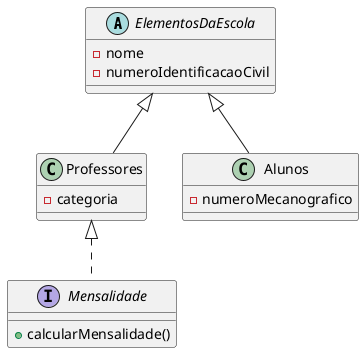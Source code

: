 @startuml
'https://plantuml.com/class-diagram

abstract class ElementosDaEscola{
-nome
-numeroIdentificacaoCivil
}

class Professores{
-categoria
}
class Alunos{
-numeroMecanografico
}
interface Mensalidade{
+calcularMensalidade()
}

ElementosDaEscola <|-- Professores
ElementosDaEscola <|-- Alunos

Professores <|.. Mensalidade
'Alunos <|.. Mensalidade

@enduml